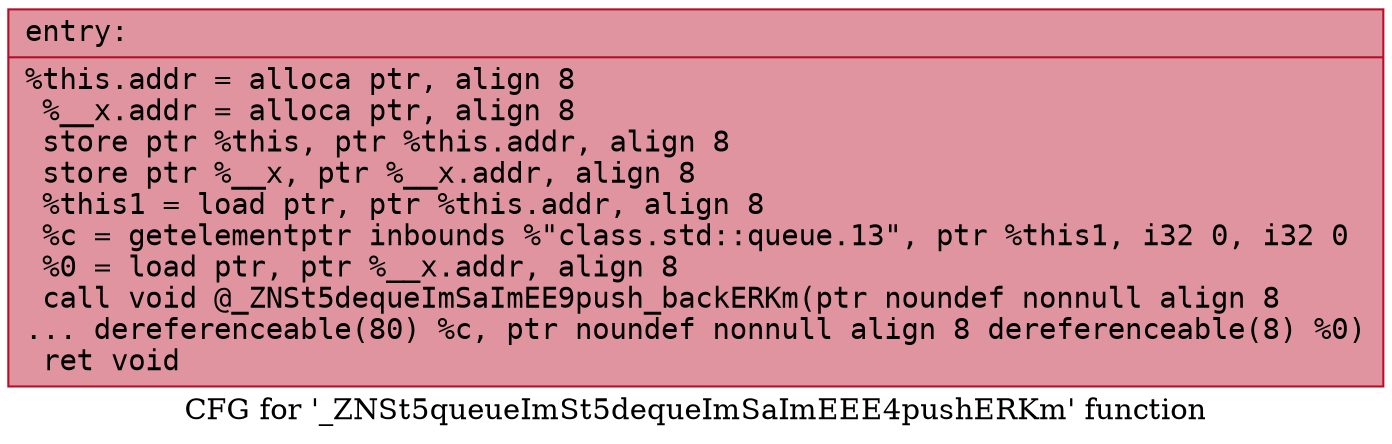 digraph "CFG for '_ZNSt5queueImSt5dequeImSaImEEE4pushERKm' function" {
	label="CFG for '_ZNSt5queueImSt5dequeImSaImEEE4pushERKm' function";

	Node0x560dc9fb4470 [shape=record,color="#b70d28ff", style=filled, fillcolor="#b70d2870" fontname="Courier",label="{entry:\l|  %this.addr = alloca ptr, align 8\l  %__x.addr = alloca ptr, align 8\l  store ptr %this, ptr %this.addr, align 8\l  store ptr %__x, ptr %__x.addr, align 8\l  %this1 = load ptr, ptr %this.addr, align 8\l  %c = getelementptr inbounds %\"class.std::queue.13\", ptr %this1, i32 0, i32 0\l  %0 = load ptr, ptr %__x.addr, align 8\l  call void @_ZNSt5dequeImSaImEE9push_backERKm(ptr noundef nonnull align 8\l... dereferenceable(80) %c, ptr noundef nonnull align 8 dereferenceable(8) %0)\l  ret void\l}"];
}
